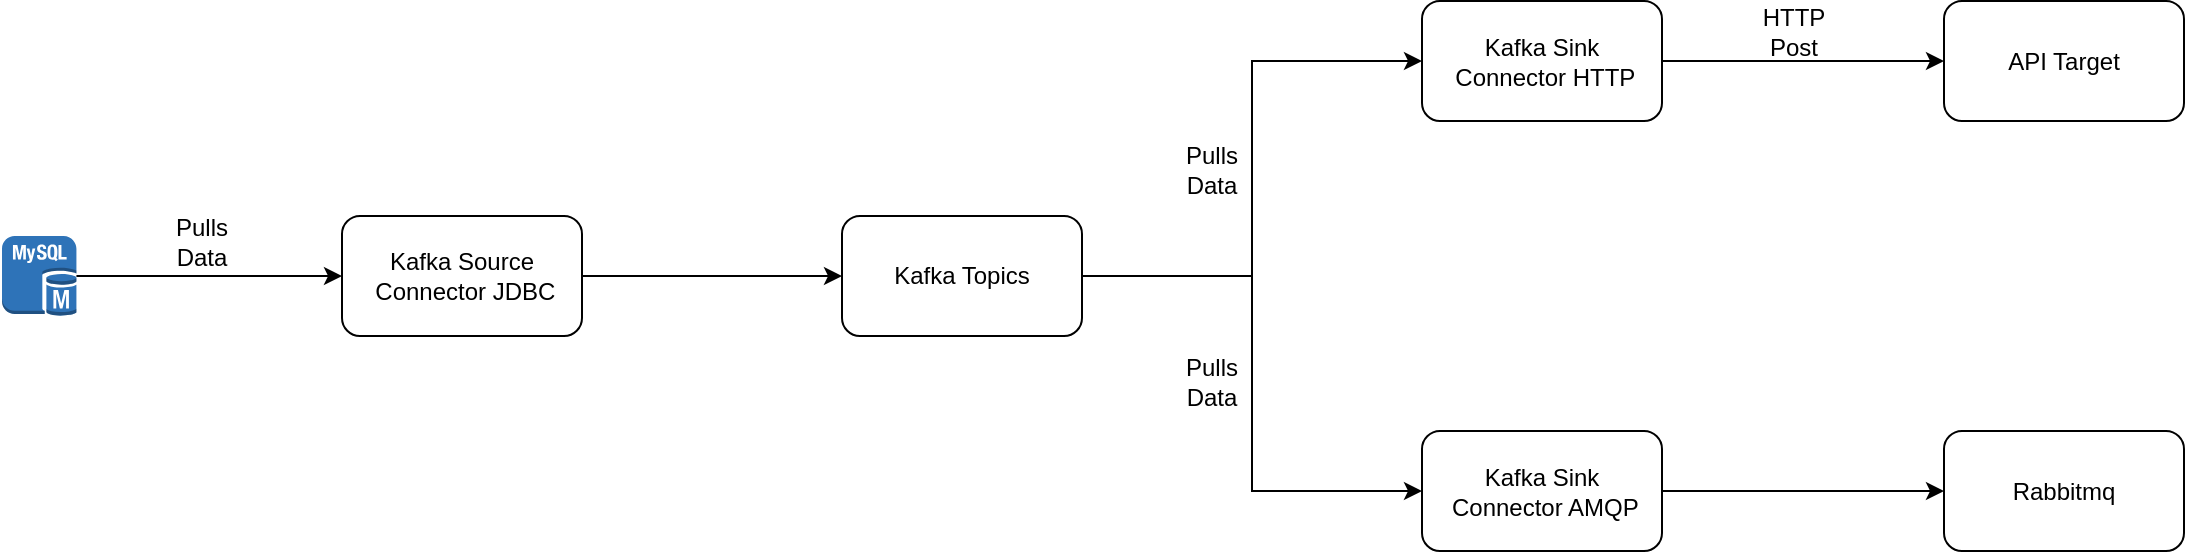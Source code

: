 <mxfile version="17.5.0" type="google"><diagram id="5QOhkWr5leSjS8NNMbbY" name="Page-1"><mxGraphModel grid="1" page="1" gridSize="10" guides="1" tooltips="1" connect="1" arrows="1" fold="1" pageScale="1" pageWidth="827" pageHeight="1169" math="0" shadow="0"><root><mxCell id="0"/><mxCell id="1" parent="0"/><mxCell id="BCjI4p7b6HSvhPU24PJs-8" value="" style="edgeStyle=orthogonalEdgeStyle;rounded=0;orthogonalLoop=1;jettySize=auto;html=1;" edge="1" parent="1" source="BCjI4p7b6HSvhPU24PJs-2" target="BCjI4p7b6HSvhPU24PJs-3"><mxGeometry relative="1" as="geometry"/></mxCell><mxCell id="BCjI4p7b6HSvhPU24PJs-2" value="Kafka Source&lt;br&gt;&amp;nbsp;Connector JDBC" style="rounded=1;whiteSpace=wrap;html=1;" vertex="1" parent="1"><mxGeometry x="50" y="480" width="120" height="60" as="geometry"/></mxCell><mxCell id="BCjI4p7b6HSvhPU24PJs-11" style="edgeStyle=orthogonalEdgeStyle;rounded=0;orthogonalLoop=1;jettySize=auto;html=1;entryX=0;entryY=0.5;entryDx=0;entryDy=0;" edge="1" parent="1" source="BCjI4p7b6HSvhPU24PJs-3" target="BCjI4p7b6HSvhPU24PJs-10"><mxGeometry relative="1" as="geometry"/></mxCell><mxCell id="R4S8nhoqtiaX1f5IL0_E-7" style="edgeStyle=orthogonalEdgeStyle;rounded=0;orthogonalLoop=1;jettySize=auto;html=1;entryX=0;entryY=0.5;entryDx=0;entryDy=0;" edge="1" parent="1" source="BCjI4p7b6HSvhPU24PJs-3" target="R4S8nhoqtiaX1f5IL0_E-6"><mxGeometry relative="1" as="geometry"/></mxCell><mxCell id="BCjI4p7b6HSvhPU24PJs-3" value="Kafka Topics" style="rounded=1;whiteSpace=wrap;html=1;" vertex="1" parent="1"><mxGeometry x="300" y="480" width="120" height="60" as="geometry"/></mxCell><mxCell id="R4S8nhoqtiaX1f5IL0_E-3" style="edgeStyle=orthogonalEdgeStyle;rounded=0;orthogonalLoop=1;jettySize=auto;html=1;entryX=0;entryY=0.5;entryDx=0;entryDy=0;" edge="1" parent="1" source="BCjI4p7b6HSvhPU24PJs-5" target="BCjI4p7b6HSvhPU24PJs-2"><mxGeometry relative="1" as="geometry"/></mxCell><mxCell id="BCjI4p7b6HSvhPU24PJs-5" value="" style="outlineConnect=0;dashed=0;verticalLabelPosition=bottom;verticalAlign=top;align=center;html=1;shape=mxgraph.aws3.mysql_db_instance;fillColor=#2E73B8;gradientColor=none;" vertex="1" parent="1"><mxGeometry x="-120" y="490" width="37.21" height="40" as="geometry"/></mxCell><mxCell id="BCjI4p7b6HSvhPU24PJs-9" value="API Target" style="rounded=1;whiteSpace=wrap;html=1;" vertex="1" parent="1"><mxGeometry x="851" y="372.5" width="120" height="60" as="geometry"/></mxCell><mxCell id="R4S8nhoqtiaX1f5IL0_E-4" style="edgeStyle=orthogonalEdgeStyle;rounded=0;orthogonalLoop=1;jettySize=auto;html=1;entryX=0;entryY=0.5;entryDx=0;entryDy=0;" edge="1" parent="1" source="BCjI4p7b6HSvhPU24PJs-10" target="BCjI4p7b6HSvhPU24PJs-9"><mxGeometry relative="1" as="geometry"/></mxCell><mxCell id="BCjI4p7b6HSvhPU24PJs-10" value="Kafka Sink&lt;br&gt;&amp;nbsp;Connector HTTP" style="rounded=1;whiteSpace=wrap;html=1;" vertex="1" parent="1"><mxGeometry x="590" y="372.5" width="120" height="60" as="geometry"/></mxCell><mxCell id="BCjI4p7b6HSvhPU24PJs-13" value="Pulls&lt;br&gt;Data" style="text;html=1;strokeColor=none;fillColor=none;align=center;verticalAlign=middle;whiteSpace=wrap;rounded=0;" vertex="1" parent="1"><mxGeometry x="-40" y="475.75" width="40" height="34" as="geometry"/></mxCell><mxCell id="BCjI4p7b6HSvhPU24PJs-14" value="HTTP Post" style="text;html=1;strokeColor=none;fillColor=none;align=center;verticalAlign=middle;whiteSpace=wrap;rounded=0;" vertex="1" parent="1"><mxGeometry x="751" y="372.5" width="50" height="30" as="geometry"/></mxCell><mxCell id="R4S8nhoqtiaX1f5IL0_E-1" value="Rabbitmq" style="rounded=1;whiteSpace=wrap;html=1;" vertex="1" parent="1"><mxGeometry x="851" y="587.5" width="120" height="60" as="geometry"/></mxCell><mxCell id="R4S8nhoqtiaX1f5IL0_E-5" value="Pulls&lt;br&gt;Data" style="text;html=1;strokeColor=none;fillColor=none;align=center;verticalAlign=middle;whiteSpace=wrap;rounded=0;" vertex="1" parent="1"><mxGeometry x="465" y="439.75" width="40" height="34" as="geometry"/></mxCell><mxCell id="R4S8nhoqtiaX1f5IL0_E-9" style="edgeStyle=orthogonalEdgeStyle;rounded=0;orthogonalLoop=1;jettySize=auto;html=1;" edge="1" parent="1" source="R4S8nhoqtiaX1f5IL0_E-6" target="R4S8nhoqtiaX1f5IL0_E-1"><mxGeometry relative="1" as="geometry"/></mxCell><mxCell id="R4S8nhoqtiaX1f5IL0_E-6" value="Kafka Sink&lt;br&gt;&amp;nbsp;Connector AMQP" style="rounded=1;whiteSpace=wrap;html=1;" vertex="1" parent="1"><mxGeometry x="590" y="587.5" width="120" height="60" as="geometry"/></mxCell><mxCell id="R4S8nhoqtiaX1f5IL0_E-10" value="Pulls&lt;br&gt;Data" style="text;html=1;strokeColor=none;fillColor=none;align=center;verticalAlign=middle;whiteSpace=wrap;rounded=0;" vertex="1" parent="1"><mxGeometry x="465" y="546.25" width="40" height="34" as="geometry"/></mxCell></root></mxGraphModel></diagram></mxfile>
